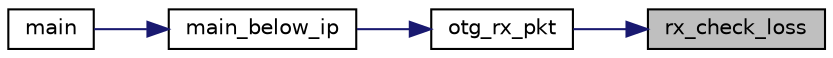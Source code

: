 digraph "rx_check_loss"
{
 // LATEX_PDF_SIZE
  edge [fontname="Helvetica",fontsize="10",labelfontname="Helvetica",labelfontsize="10"];
  node [fontname="Helvetica",fontsize="10",shape=record];
  rankdir="RL";
  Node1 [label="rx_check_loss",height=0.2,width=0.4,color="black", fillcolor="grey75", style="filled", fontcolor="black",tooltip="check the number of loss packet/out of sequence"];
  Node1 -> Node2 [dir="back",color="midnightblue",fontsize="10",style="solid",fontname="Helvetica"];
  Node2 [label="otg_rx_pkt",height=0.2,width=0.4,color="black", fillcolor="white", style="filled",URL="$otg__rx_8h.html#aaa02b7a865eb1b258b80bd784fd80a81",tooltip="check if the packet is well received and do measurements: one way delay, throughput,..."];
  Node2 -> Node3 [dir="back",color="midnightblue",fontsize="10",style="solid",fontname="Helvetica"];
  Node3 [label="main_below_ip",height=0.2,width=0.4,color="black", fillcolor="white", style="filled",URL="$UTIL_2OTG_2main_8c.html#a23bf5b2f255af32ebb99fa4c201c0e6e",tooltip=" "];
  Node3 -> Node4 [dir="back",color="midnightblue",fontsize="10",style="solid",fontname="Helvetica"];
  Node4 [label="main",height=0.2,width=0.4,color="black", fillcolor="white", style="filled",URL="$UTIL_2OTG_2main_8c.html#a3c04138a5bfe5d72780bb7e82a18e627",tooltip=" "];
}
